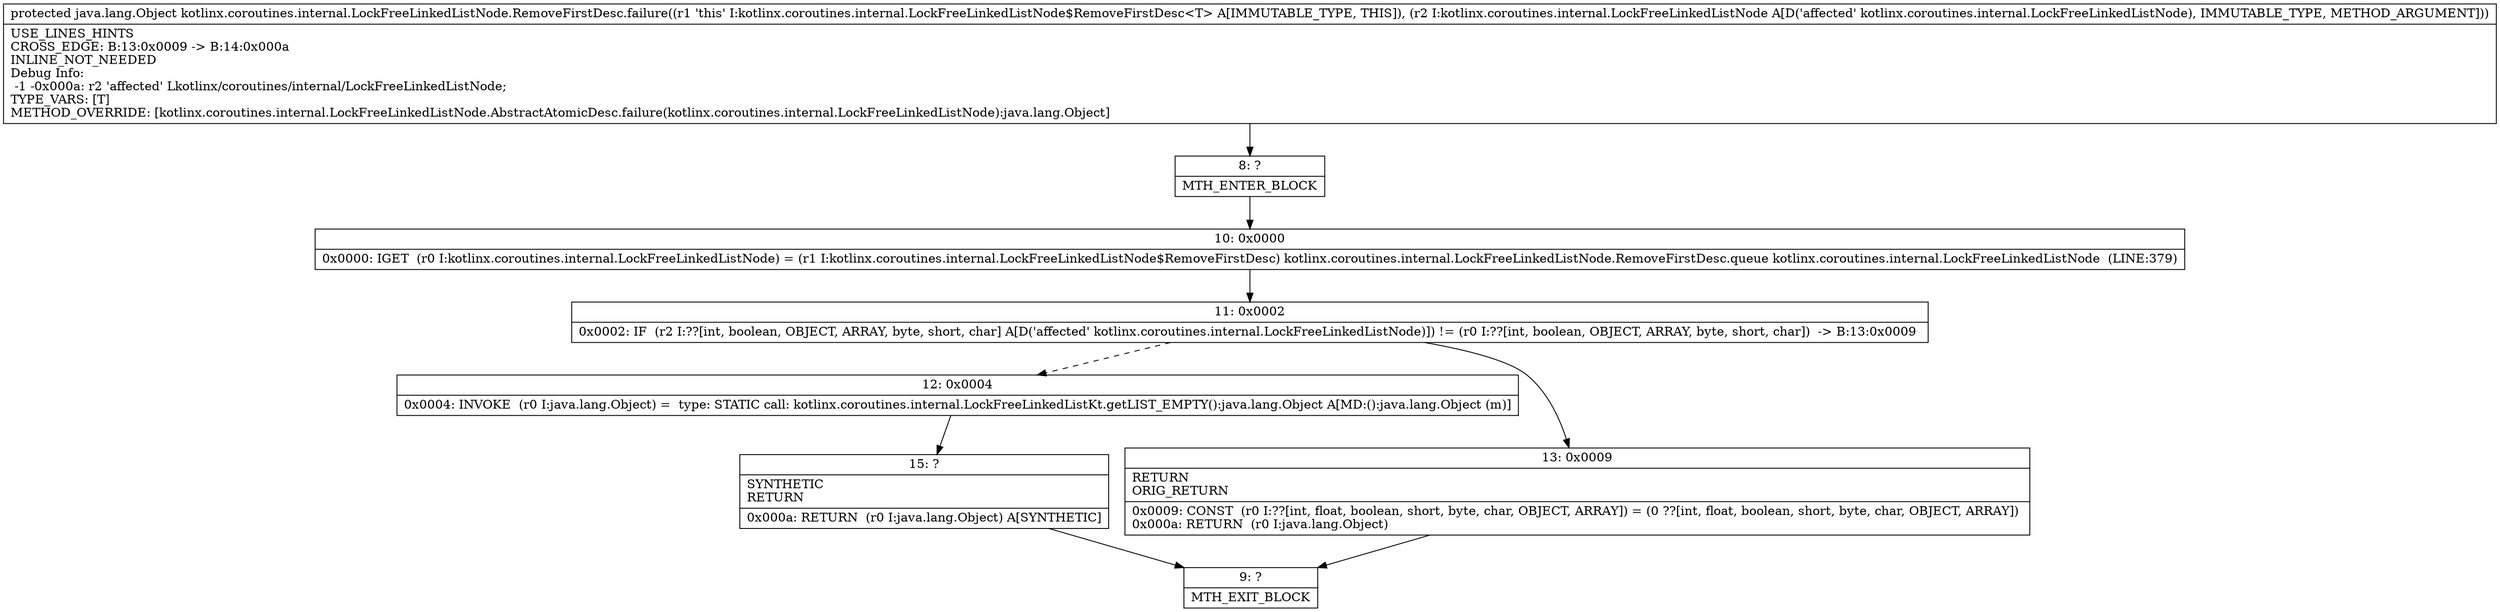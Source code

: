 digraph "CFG forkotlinx.coroutines.internal.LockFreeLinkedListNode.RemoveFirstDesc.failure(Lkotlinx\/coroutines\/internal\/LockFreeLinkedListNode;)Ljava\/lang\/Object;" {
Node_8 [shape=record,label="{8\:\ ?|MTH_ENTER_BLOCK\l}"];
Node_10 [shape=record,label="{10\:\ 0x0000|0x0000: IGET  (r0 I:kotlinx.coroutines.internal.LockFreeLinkedListNode) = (r1 I:kotlinx.coroutines.internal.LockFreeLinkedListNode$RemoveFirstDesc) kotlinx.coroutines.internal.LockFreeLinkedListNode.RemoveFirstDesc.queue kotlinx.coroutines.internal.LockFreeLinkedListNode  (LINE:379)\l}"];
Node_11 [shape=record,label="{11\:\ 0x0002|0x0002: IF  (r2 I:??[int, boolean, OBJECT, ARRAY, byte, short, char] A[D('affected' kotlinx.coroutines.internal.LockFreeLinkedListNode)]) != (r0 I:??[int, boolean, OBJECT, ARRAY, byte, short, char])  \-\> B:13:0x0009 \l}"];
Node_12 [shape=record,label="{12\:\ 0x0004|0x0004: INVOKE  (r0 I:java.lang.Object) =  type: STATIC call: kotlinx.coroutines.internal.LockFreeLinkedListKt.getLIST_EMPTY():java.lang.Object A[MD:():java.lang.Object (m)]\l}"];
Node_15 [shape=record,label="{15\:\ ?|SYNTHETIC\lRETURN\l|0x000a: RETURN  (r0 I:java.lang.Object) A[SYNTHETIC]\l}"];
Node_9 [shape=record,label="{9\:\ ?|MTH_EXIT_BLOCK\l}"];
Node_13 [shape=record,label="{13\:\ 0x0009|RETURN\lORIG_RETURN\l|0x0009: CONST  (r0 I:??[int, float, boolean, short, byte, char, OBJECT, ARRAY]) = (0 ??[int, float, boolean, short, byte, char, OBJECT, ARRAY]) \l0x000a: RETURN  (r0 I:java.lang.Object) \l}"];
MethodNode[shape=record,label="{protected java.lang.Object kotlinx.coroutines.internal.LockFreeLinkedListNode.RemoveFirstDesc.failure((r1 'this' I:kotlinx.coroutines.internal.LockFreeLinkedListNode$RemoveFirstDesc\<T\> A[IMMUTABLE_TYPE, THIS]), (r2 I:kotlinx.coroutines.internal.LockFreeLinkedListNode A[D('affected' kotlinx.coroutines.internal.LockFreeLinkedListNode), IMMUTABLE_TYPE, METHOD_ARGUMENT]))  | USE_LINES_HINTS\lCROSS_EDGE: B:13:0x0009 \-\> B:14:0x000a\lINLINE_NOT_NEEDED\lDebug Info:\l  \-1 \-0x000a: r2 'affected' Lkotlinx\/coroutines\/internal\/LockFreeLinkedListNode;\lTYPE_VARS: [T]\lMETHOD_OVERRIDE: [kotlinx.coroutines.internal.LockFreeLinkedListNode.AbstractAtomicDesc.failure(kotlinx.coroutines.internal.LockFreeLinkedListNode):java.lang.Object]\l}"];
MethodNode -> Node_8;Node_8 -> Node_10;
Node_10 -> Node_11;
Node_11 -> Node_12[style=dashed];
Node_11 -> Node_13;
Node_12 -> Node_15;
Node_15 -> Node_9;
Node_13 -> Node_9;
}

